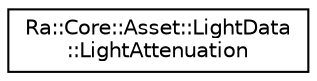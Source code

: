 digraph "Graphical Class Hierarchy"
{
 // INTERACTIVE_SVG=YES
 // LATEX_PDF_SIZE
  edge [fontname="Helvetica",fontsize="10",labelfontname="Helvetica",labelfontsize="10"];
  node [fontname="Helvetica",fontsize="10",shape=record];
  rankdir="LR";
  Node0 [label="Ra::Core::Asset::LightData\l::LightAttenuation",height=0.2,width=0.4,color="black", fillcolor="white", style="filled",URL="$structRa_1_1Core_1_1Asset_1_1LightData_1_1LightAttenuation.html",tooltip=" "];
}
